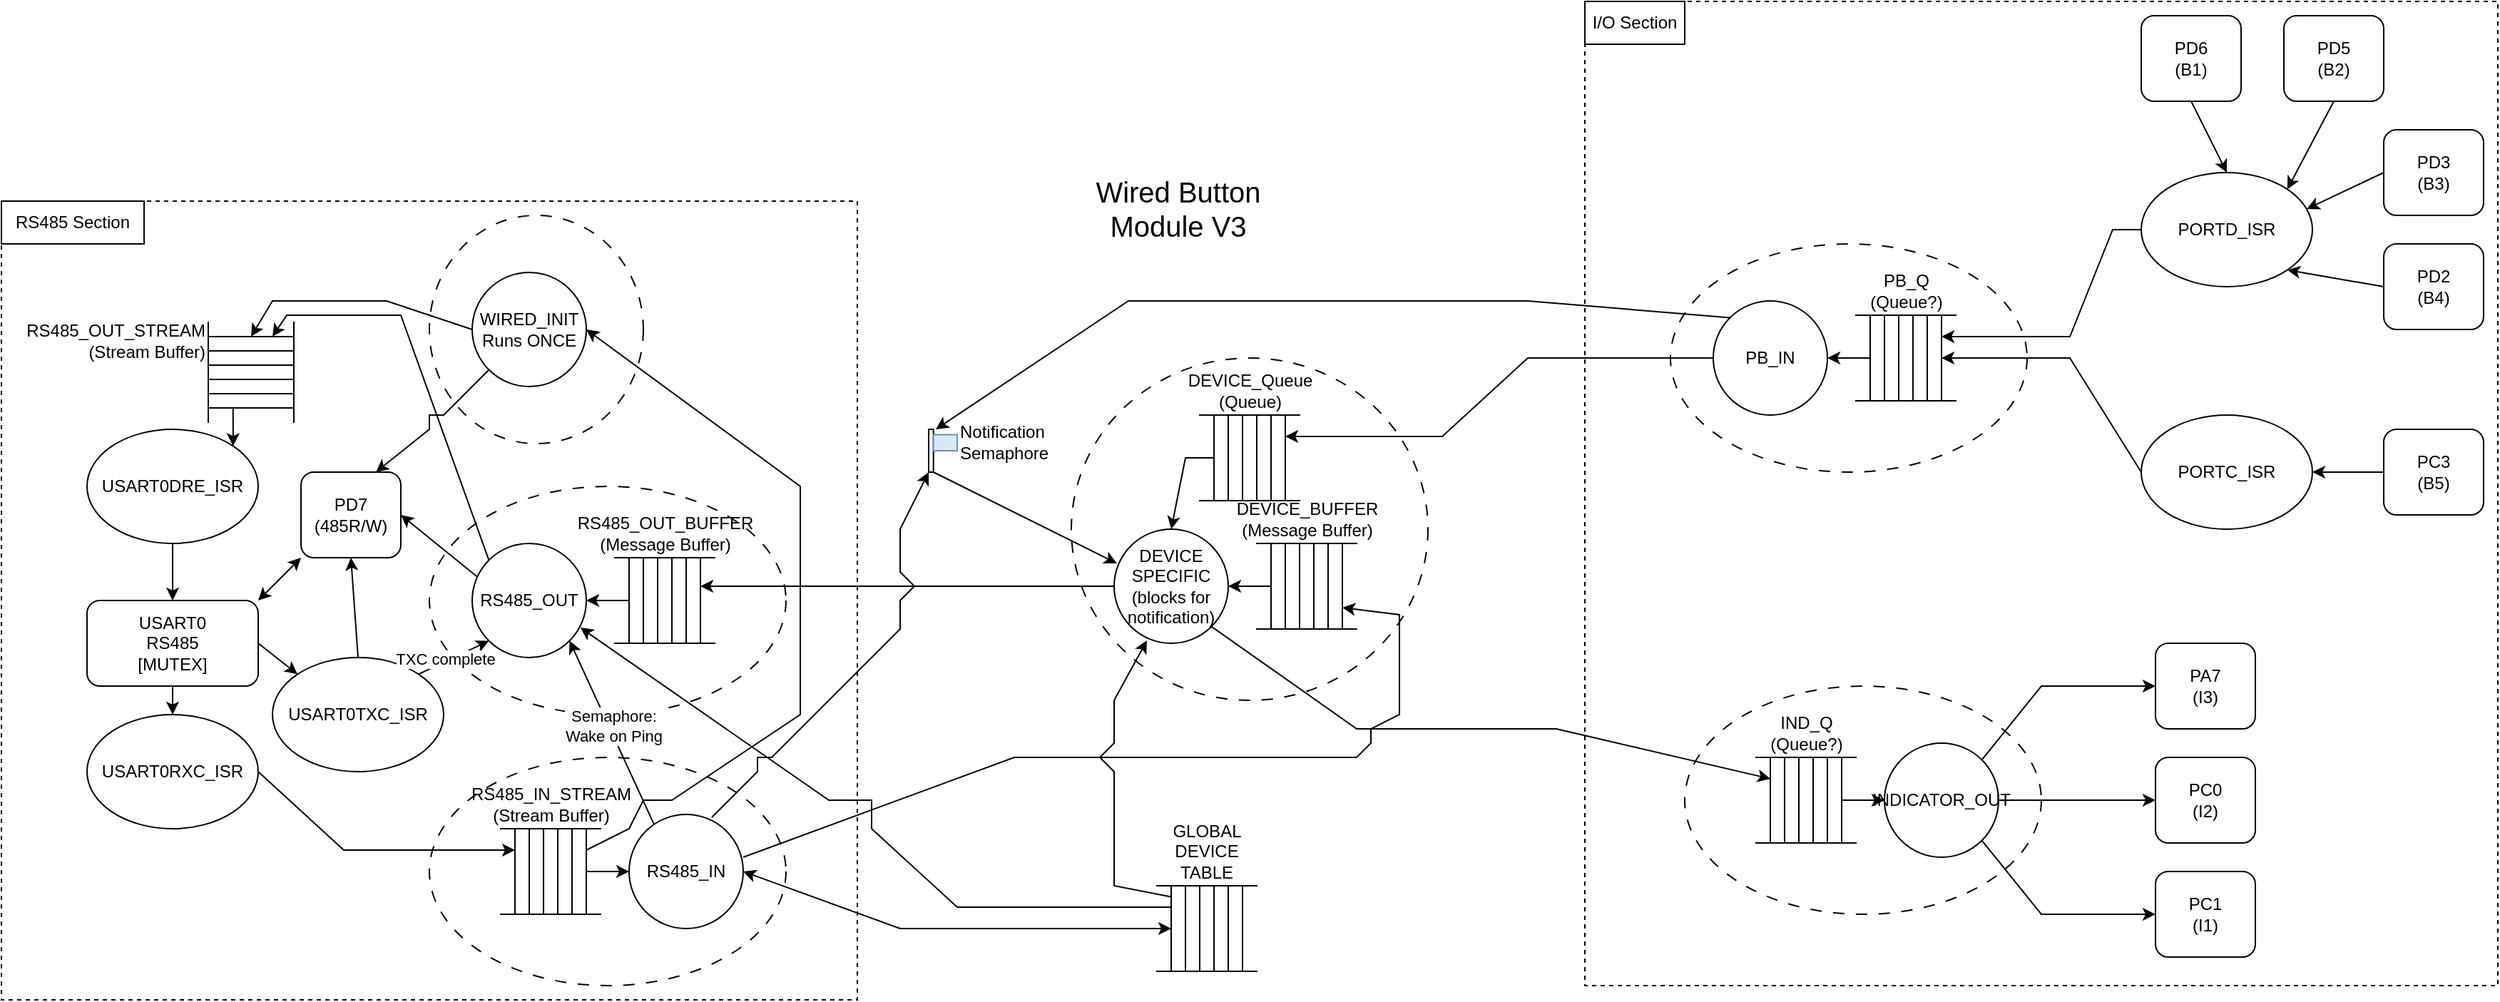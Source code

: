 <mxfile version="24.5.3" type="device">
  <diagram name="Page-1" id="CDOxSwhlgjnc3lKkndTh">
    <mxGraphModel dx="2600" dy="2587" grid="1" gridSize="10" guides="1" tooltips="1" connect="1" arrows="1" fold="1" page="1" pageScale="1" pageWidth="1100" pageHeight="850" math="0" shadow="0">
      <root>
        <mxCell id="0" />
        <mxCell id="1" parent="0" />
        <mxCell id="sQKPW-7RTuHin5-LXCBz-128" value="" style="ellipse;whiteSpace=wrap;html=1;dashed=1;dashPattern=8 8;flipH=0;movable=1;resizable=1;rotatable=1;deletable=1;editable=1;locked=0;connectable=1;" vertex="1" parent="1">
          <mxGeometry x="720" y="-680" width="250" height="240" as="geometry" />
        </mxCell>
        <mxCell id="sQKPW-7RTuHin5-LXCBz-129" value="" style="group;movable=1;resizable=1;rotatable=1;deletable=1;editable=1;locked=0;connectable=1;flipH=0;" vertex="1" connectable="0" parent="1">
          <mxGeometry x="850" y="-550" width="70" height="60" as="geometry" />
        </mxCell>
        <mxCell id="sQKPW-7RTuHin5-LXCBz-130" value="" style="rounded=0;whiteSpace=wrap;html=1;movable=1;resizable=1;rotatable=1;deletable=1;editable=1;locked=0;connectable=1;" vertex="1" parent="sQKPW-7RTuHin5-LXCBz-129">
          <mxGeometry x="10" width="10" height="60" as="geometry" />
        </mxCell>
        <mxCell id="sQKPW-7RTuHin5-LXCBz-131" value="" style="rounded=0;whiteSpace=wrap;html=1;movable=1;resizable=1;rotatable=1;deletable=1;editable=1;locked=0;connectable=1;" vertex="1" parent="sQKPW-7RTuHin5-LXCBz-129">
          <mxGeometry x="20" width="10" height="60" as="geometry" />
        </mxCell>
        <mxCell id="sQKPW-7RTuHin5-LXCBz-132" value="DEVICE_BUFFER&lt;br&gt;(Message Buffer)" style="rounded=0;movable=1;resizable=1;rotatable=1;deletable=1;editable=1;locked=0;connectable=1;labelPosition=center;verticalLabelPosition=top;align=center;verticalAlign=bottom;html=1;" vertex="1" parent="sQKPW-7RTuHin5-LXCBz-129">
          <mxGeometry x="30" width="10" height="60" as="geometry" />
        </mxCell>
        <mxCell id="sQKPW-7RTuHin5-LXCBz-133" value="" style="rounded=0;whiteSpace=wrap;html=1;movable=1;resizable=1;rotatable=1;deletable=1;editable=1;locked=0;connectable=1;" vertex="1" parent="sQKPW-7RTuHin5-LXCBz-129">
          <mxGeometry x="40" width="10" height="60" as="geometry" />
        </mxCell>
        <mxCell id="sQKPW-7RTuHin5-LXCBz-134" value="" style="rounded=0;whiteSpace=wrap;html=1;movable=1;resizable=1;rotatable=1;deletable=1;editable=1;locked=0;connectable=1;" vertex="1" parent="sQKPW-7RTuHin5-LXCBz-129">
          <mxGeometry x="50" width="10" height="60" as="geometry" />
        </mxCell>
        <mxCell id="sQKPW-7RTuHin5-LXCBz-135" value="" style="shape=partialRectangle;whiteSpace=wrap;html=1;top=0;bottom=0;fillColor=none;direction=south;movable=1;resizable=1;rotatable=1;deletable=1;editable=1;locked=0;connectable=1;" vertex="1" parent="sQKPW-7RTuHin5-LXCBz-129">
          <mxGeometry x="60" width="10" height="60" as="geometry" />
        </mxCell>
        <mxCell id="sQKPW-7RTuHin5-LXCBz-136" value="" style="shape=partialRectangle;whiteSpace=wrap;html=1;top=0;bottom=0;fillColor=none;direction=south;movable=1;resizable=1;rotatable=1;deletable=1;editable=1;locked=0;connectable=1;" vertex="1" parent="sQKPW-7RTuHin5-LXCBz-129">
          <mxGeometry width="10" height="60" as="geometry" />
        </mxCell>
        <mxCell id="sQKPW-7RTuHin5-LXCBz-137" value="DEVICE SPECIFIC&lt;div&gt;(blocks for notification)&lt;/div&gt;" style="ellipse;whiteSpace=wrap;html=1;aspect=fixed;flipH=0;movable=1;resizable=1;rotatable=1;deletable=1;editable=1;locked=0;connectable=1;" vertex="1" parent="1">
          <mxGeometry x="750" y="-560" width="80" height="80" as="geometry" />
        </mxCell>
        <mxCell id="sQKPW-7RTuHin5-LXCBz-138" value="" style="endArrow=classic;html=1;rounded=0;movable=1;resizable=1;rotatable=1;deletable=1;editable=1;locked=0;connectable=1;" edge="1" parent="1">
          <mxGeometry width="50" height="50" relative="1" as="geometry">
            <mxPoint x="860" y="-520" as="sourcePoint" />
            <mxPoint x="830" y="-520" as="targetPoint" />
          </mxGeometry>
        </mxCell>
        <mxCell id="sQKPW-7RTuHin5-LXCBz-139" value="" style="group;movable=1;resizable=1;rotatable=1;deletable=1;editable=1;locked=0;connectable=1;flipH=0;" vertex="1" connectable="0" parent="1">
          <mxGeometry x="810" y="-640" width="70" height="60" as="geometry" />
        </mxCell>
        <mxCell id="sQKPW-7RTuHin5-LXCBz-140" value="" style="rounded=0;whiteSpace=wrap;html=1;movable=1;resizable=1;rotatable=1;deletable=1;editable=1;locked=0;connectable=1;" vertex="1" parent="sQKPW-7RTuHin5-LXCBz-139">
          <mxGeometry x="10" width="10" height="60" as="geometry" />
        </mxCell>
        <mxCell id="sQKPW-7RTuHin5-LXCBz-141" value="" style="rounded=0;whiteSpace=wrap;html=1;movable=1;resizable=1;rotatable=1;deletable=1;editable=1;locked=0;connectable=1;" vertex="1" parent="sQKPW-7RTuHin5-LXCBz-139">
          <mxGeometry x="20" width="10" height="60" as="geometry" />
        </mxCell>
        <mxCell id="sQKPW-7RTuHin5-LXCBz-142" value="DEVICE_Queue&lt;br&gt;(Queue)" style="rounded=0;movable=1;resizable=1;rotatable=1;deletable=1;editable=1;locked=0;connectable=1;labelPosition=center;verticalLabelPosition=top;align=center;verticalAlign=bottom;html=1;" vertex="1" parent="sQKPW-7RTuHin5-LXCBz-139">
          <mxGeometry x="30" width="10" height="60" as="geometry" />
        </mxCell>
        <mxCell id="sQKPW-7RTuHin5-LXCBz-143" value="" style="rounded=0;whiteSpace=wrap;html=1;movable=1;resizable=1;rotatable=1;deletable=1;editable=1;locked=0;connectable=1;" vertex="1" parent="sQKPW-7RTuHin5-LXCBz-139">
          <mxGeometry x="40" width="10" height="60" as="geometry" />
        </mxCell>
        <mxCell id="sQKPW-7RTuHin5-LXCBz-144" value="" style="rounded=0;whiteSpace=wrap;html=1;movable=1;resizable=1;rotatable=1;deletable=1;editable=1;locked=0;connectable=1;" vertex="1" parent="sQKPW-7RTuHin5-LXCBz-139">
          <mxGeometry x="50" width="10" height="60" as="geometry" />
        </mxCell>
        <mxCell id="sQKPW-7RTuHin5-LXCBz-145" value="" style="shape=partialRectangle;whiteSpace=wrap;html=1;top=0;bottom=0;fillColor=none;direction=south;movable=1;resizable=1;rotatable=1;deletable=1;editable=1;locked=0;connectable=1;" vertex="1" parent="sQKPW-7RTuHin5-LXCBz-139">
          <mxGeometry x="60" width="10" height="60" as="geometry" />
        </mxCell>
        <mxCell id="sQKPW-7RTuHin5-LXCBz-146" value="" style="shape=partialRectangle;whiteSpace=wrap;html=1;top=0;bottom=0;fillColor=none;direction=south;movable=1;resizable=1;rotatable=1;deletable=1;editable=1;locked=0;connectable=1;" vertex="1" parent="sQKPW-7RTuHin5-LXCBz-139">
          <mxGeometry width="10" height="60" as="geometry" />
        </mxCell>
        <mxCell id="sQKPW-7RTuHin5-LXCBz-147" value="" style="endArrow=classic;html=1;rounded=0;exitX=0.5;exitY=0;exitDx=0;exitDy=0;entryX=0.5;entryY=0;entryDx=0;entryDy=0;" edge="1" parent="1" source="sQKPW-7RTuHin5-LXCBz-146" target="sQKPW-7RTuHin5-LXCBz-137">
          <mxGeometry width="50" height="50" relative="1" as="geometry">
            <mxPoint x="850" y="-540" as="sourcePoint" />
            <mxPoint x="900" y="-590" as="targetPoint" />
            <Array as="points">
              <mxPoint x="800" y="-610" />
            </Array>
          </mxGeometry>
        </mxCell>
        <mxCell id="sQKPW-7RTuHin5-LXCBz-57" value="" style="whiteSpace=wrap;html=1;dashed=1;fillColor=none;movable=0;resizable=0;rotatable=0;deletable=0;editable=0;locked=1;connectable=0;" vertex="1" parent="1">
          <mxGeometry x="-30" y="-790" width="600" height="560" as="geometry" />
        </mxCell>
        <mxCell id="sQKPW-7RTuHin5-LXCBz-58" style="rounded=0;orthogonalLoop=1;jettySize=auto;html=1;exitX=1;exitY=0.5;exitDx=0;exitDy=0;entryX=0;entryY=0;entryDx=0;entryDy=0;movable=0;resizable=0;rotatable=0;deletable=0;editable=0;locked=1;connectable=0;" edge="1" parent="1" source="sQKPW-7RTuHin5-LXCBz-59" target="sQKPW-7RTuHin5-LXCBz-99">
          <mxGeometry relative="1" as="geometry" />
        </mxCell>
        <mxCell id="sQKPW-7RTuHin5-LXCBz-59" value="USART0&lt;div&gt;RS485&lt;/div&gt;&lt;div&gt;[MUTEX]&lt;/div&gt;" style="rounded=1;whiteSpace=wrap;html=1;movable=0;resizable=0;rotatable=0;deletable=0;editable=0;locked=1;connectable=0;" vertex="1" parent="1">
          <mxGeometry x="30" y="-510" width="120" height="60" as="geometry" />
        </mxCell>
        <mxCell id="sQKPW-7RTuHin5-LXCBz-60" value="x" style="group;movable=1;resizable=1;rotatable=1;deletable=1;editable=1;locked=0;connectable=1;" vertex="1" connectable="0" parent="1">
          <mxGeometry x="270" y="-590" width="250" height="160" as="geometry" />
        </mxCell>
        <mxCell id="sQKPW-7RTuHin5-LXCBz-61" value="" style="ellipse;whiteSpace=wrap;html=1;dashed=1;dashPattern=8 8;flipH=0;movable=0;resizable=0;rotatable=0;deletable=0;editable=0;locked=1;connectable=0;container=0;" vertex="1" parent="sQKPW-7RTuHin5-LXCBz-60">
          <mxGeometry width="250" height="160" as="geometry" />
        </mxCell>
        <mxCell id="sQKPW-7RTuHin5-LXCBz-62" value="RS485_OUT" style="ellipse;whiteSpace=wrap;html=1;aspect=fixed;flipH=0;movable=1;resizable=1;rotatable=1;deletable=1;editable=1;locked=0;connectable=1;container=0;" vertex="1" parent="sQKPW-7RTuHin5-LXCBz-60">
          <mxGeometry x="30" y="40" width="80" height="80" as="geometry" />
        </mxCell>
        <mxCell id="sQKPW-7RTuHin5-LXCBz-63" value="" style="endArrow=classic;html=1;rounded=0;movable=0;resizable=0;rotatable=0;deletable=0;editable=0;locked=1;connectable=0;" edge="1" parent="sQKPW-7RTuHin5-LXCBz-60">
          <mxGeometry width="50" height="50" relative="1" as="geometry">
            <mxPoint x="140" y="80" as="sourcePoint" />
            <mxPoint x="110" y="80" as="targetPoint" />
          </mxGeometry>
        </mxCell>
        <mxCell id="sQKPW-7RTuHin5-LXCBz-64" value="" style="rounded=0;whiteSpace=wrap;html=1;movable=0;resizable=0;rotatable=0;deletable=0;editable=0;locked=1;connectable=0;container=0;" vertex="1" parent="sQKPW-7RTuHin5-LXCBz-60">
          <mxGeometry x="140" y="50" width="10" height="60" as="geometry" />
        </mxCell>
        <mxCell id="sQKPW-7RTuHin5-LXCBz-65" value="" style="rounded=0;whiteSpace=wrap;html=1;movable=0;resizable=0;rotatable=0;deletable=0;editable=0;locked=1;connectable=0;container=0;" vertex="1" parent="sQKPW-7RTuHin5-LXCBz-60">
          <mxGeometry x="150" y="50" width="10" height="60" as="geometry" />
        </mxCell>
        <mxCell id="sQKPW-7RTuHin5-LXCBz-66" value="RS485_OUT_BUFFER&lt;br&gt;(Message Buffer&lt;span style=&quot;background-color: initial;&quot;&gt;)&lt;/span&gt;" style="rounded=0;movable=0;resizable=0;rotatable=0;deletable=0;editable=0;locked=1;connectable=0;labelPosition=center;verticalLabelPosition=top;align=center;verticalAlign=bottom;html=1;container=0;" vertex="1" parent="sQKPW-7RTuHin5-LXCBz-60">
          <mxGeometry x="160" y="50" width="10" height="60" as="geometry" />
        </mxCell>
        <mxCell id="sQKPW-7RTuHin5-LXCBz-67" value="" style="rounded=0;whiteSpace=wrap;html=1;movable=0;resizable=0;rotatable=0;deletable=0;editable=0;locked=1;connectable=0;container=0;" vertex="1" parent="sQKPW-7RTuHin5-LXCBz-60">
          <mxGeometry x="170" y="50" width="10" height="60" as="geometry" />
        </mxCell>
        <mxCell id="sQKPW-7RTuHin5-LXCBz-68" value="" style="rounded=0;whiteSpace=wrap;html=1;movable=0;resizable=0;rotatable=0;deletable=0;editable=0;locked=1;connectable=0;container=0;" vertex="1" parent="sQKPW-7RTuHin5-LXCBz-60">
          <mxGeometry x="180" y="50" width="10" height="60" as="geometry" />
        </mxCell>
        <mxCell id="sQKPW-7RTuHin5-LXCBz-69" value="" style="shape=partialRectangle;whiteSpace=wrap;html=1;top=0;bottom=0;fillColor=none;direction=south;movable=0;resizable=0;rotatable=0;deletable=0;editable=0;locked=1;connectable=0;container=0;" vertex="1" parent="sQKPW-7RTuHin5-LXCBz-60">
          <mxGeometry x="190" y="50" width="10" height="60" as="geometry" />
        </mxCell>
        <mxCell id="sQKPW-7RTuHin5-LXCBz-70" value="" style="shape=partialRectangle;whiteSpace=wrap;html=1;top=0;bottom=0;fillColor=none;direction=south;movable=0;resizable=0;rotatable=0;deletable=0;editable=0;locked=1;connectable=0;container=0;" vertex="1" parent="sQKPW-7RTuHin5-LXCBz-60">
          <mxGeometry x="130" y="50" width="10" height="60" as="geometry" />
        </mxCell>
        <mxCell id="HfPcpZgXZQoJjn3XZfNg-179" value="" style="rounded=0;whiteSpace=wrap;html=1;fillColor=none;dashed=1;" parent="1" vertex="1">
          <mxGeometry x="1080" y="-930" width="640" height="690" as="geometry" />
        </mxCell>
        <mxCell id="HfPcpZgXZQoJjn3XZfNg-102" value="" style="group" parent="1" vertex="1" connectable="0">
          <mxGeometry x="1140" y="-760" width="250" height="160" as="geometry" />
        </mxCell>
        <mxCell id="HfPcpZgXZQoJjn3XZfNg-103" value="" style="ellipse;whiteSpace=wrap;html=1;dashed=1;dashPattern=8 8;flipH=0;movable=1;resizable=1;rotatable=1;deletable=1;editable=1;locked=0;connectable=1;" parent="HfPcpZgXZQoJjn3XZfNg-102" vertex="1">
          <mxGeometry width="250" height="160" as="geometry" />
        </mxCell>
        <mxCell id="HfPcpZgXZQoJjn3XZfNg-104" value="" style="group;movable=1;resizable=1;rotatable=1;deletable=1;editable=1;locked=0;connectable=1;flipH=0;" parent="HfPcpZgXZQoJjn3XZfNg-102" vertex="1" connectable="0">
          <mxGeometry x="130" y="50" width="70" height="60" as="geometry" />
        </mxCell>
        <mxCell id="HfPcpZgXZQoJjn3XZfNg-105" value="" style="rounded=0;whiteSpace=wrap;html=1;movable=1;resizable=1;rotatable=1;deletable=1;editable=1;locked=0;connectable=1;" parent="HfPcpZgXZQoJjn3XZfNg-104" vertex="1">
          <mxGeometry x="10" width="10" height="60" as="geometry" />
        </mxCell>
        <mxCell id="HfPcpZgXZQoJjn3XZfNg-106" value="" style="rounded=0;whiteSpace=wrap;html=1;movable=1;resizable=1;rotatable=1;deletable=1;editable=1;locked=0;connectable=1;" parent="HfPcpZgXZQoJjn3XZfNg-104" vertex="1">
          <mxGeometry x="20" width="10" height="60" as="geometry" />
        </mxCell>
        <mxCell id="HfPcpZgXZQoJjn3XZfNg-107" value="PB_Q&lt;br&gt;(Queue?)" style="rounded=0;movable=1;resizable=1;rotatable=1;deletable=1;editable=1;locked=0;connectable=1;labelPosition=center;verticalLabelPosition=top;align=center;verticalAlign=bottom;html=1;" parent="HfPcpZgXZQoJjn3XZfNg-104" vertex="1">
          <mxGeometry x="30" width="10" height="60" as="geometry" />
        </mxCell>
        <mxCell id="HfPcpZgXZQoJjn3XZfNg-108" value="" style="rounded=0;whiteSpace=wrap;html=1;movable=1;resizable=1;rotatable=1;deletable=1;editable=1;locked=0;connectable=1;" parent="HfPcpZgXZQoJjn3XZfNg-104" vertex="1">
          <mxGeometry x="40" width="10" height="60" as="geometry" />
        </mxCell>
        <mxCell id="HfPcpZgXZQoJjn3XZfNg-109" value="" style="rounded=0;whiteSpace=wrap;html=1;movable=1;resizable=1;rotatable=1;deletable=1;editable=1;locked=0;connectable=1;" parent="HfPcpZgXZQoJjn3XZfNg-104" vertex="1">
          <mxGeometry x="50" width="10" height="60" as="geometry" />
        </mxCell>
        <mxCell id="HfPcpZgXZQoJjn3XZfNg-110" value="" style="shape=partialRectangle;whiteSpace=wrap;html=1;top=0;bottom=0;fillColor=none;direction=south;movable=1;resizable=1;rotatable=1;deletable=1;editable=1;locked=0;connectable=1;" parent="HfPcpZgXZQoJjn3XZfNg-104" vertex="1">
          <mxGeometry x="60" width="10" height="60" as="geometry" />
        </mxCell>
        <mxCell id="HfPcpZgXZQoJjn3XZfNg-111" value="" style="shape=partialRectangle;whiteSpace=wrap;html=1;top=0;bottom=0;fillColor=none;direction=south;movable=1;resizable=1;rotatable=1;deletable=1;editable=1;locked=0;connectable=1;" parent="HfPcpZgXZQoJjn3XZfNg-104" vertex="1">
          <mxGeometry width="10" height="60" as="geometry" />
        </mxCell>
        <mxCell id="HfPcpZgXZQoJjn3XZfNg-112" value="PB_IN" style="ellipse;whiteSpace=wrap;html=1;aspect=fixed;flipH=0;movable=1;resizable=1;rotatable=1;deletable=1;editable=1;locked=0;connectable=1;" parent="HfPcpZgXZQoJjn3XZfNg-102" vertex="1">
          <mxGeometry x="30" y="40" width="80" height="80" as="geometry" />
        </mxCell>
        <mxCell id="HfPcpZgXZQoJjn3XZfNg-113" value="" style="endArrow=classic;html=1;rounded=0;movable=1;resizable=1;rotatable=1;deletable=1;editable=1;locked=0;connectable=1;" parent="HfPcpZgXZQoJjn3XZfNg-102" edge="1">
          <mxGeometry width="50" height="50" relative="1" as="geometry">
            <mxPoint x="140" y="80" as="sourcePoint" />
            <mxPoint x="110" y="80" as="targetPoint" />
          </mxGeometry>
        </mxCell>
        <mxCell id="HfPcpZgXZQoJjn3XZfNg-114" value="" style="group;flipH=1;" parent="1" vertex="1" connectable="0">
          <mxGeometry x="1150" y="-450" width="250" height="160" as="geometry" />
        </mxCell>
        <mxCell id="HfPcpZgXZQoJjn3XZfNg-115" value="" style="ellipse;whiteSpace=wrap;html=1;dashed=1;dashPattern=8 8;flipH=0;movable=1;resizable=1;rotatable=1;deletable=1;editable=1;locked=0;connectable=1;" parent="HfPcpZgXZQoJjn3XZfNg-114" vertex="1">
          <mxGeometry width="250" height="160" as="geometry" />
        </mxCell>
        <mxCell id="HfPcpZgXZQoJjn3XZfNg-116" value="" style="group;movable=1;resizable=1;rotatable=1;deletable=1;editable=1;locked=0;connectable=1;flipH=0;" parent="HfPcpZgXZQoJjn3XZfNg-114" vertex="1" connectable="0">
          <mxGeometry x="50" y="50" width="70" height="60" as="geometry" />
        </mxCell>
        <mxCell id="HfPcpZgXZQoJjn3XZfNg-117" value="" style="rounded=0;whiteSpace=wrap;html=1;movable=1;resizable=1;rotatable=1;deletable=1;editable=1;locked=0;connectable=1;" parent="HfPcpZgXZQoJjn3XZfNg-116" vertex="1">
          <mxGeometry x="10" width="10" height="60" as="geometry" />
        </mxCell>
        <mxCell id="HfPcpZgXZQoJjn3XZfNg-118" value="" style="rounded=0;whiteSpace=wrap;html=1;movable=1;resizable=1;rotatable=1;deletable=1;editable=1;locked=0;connectable=1;" parent="HfPcpZgXZQoJjn3XZfNg-116" vertex="1">
          <mxGeometry x="20" width="10" height="60" as="geometry" />
        </mxCell>
        <mxCell id="HfPcpZgXZQoJjn3XZfNg-119" value="IND_Q&lt;br&gt;(Queue?)" style="rounded=0;movable=1;resizable=1;rotatable=1;deletable=1;editable=1;locked=0;connectable=1;labelPosition=center;verticalLabelPosition=top;align=center;verticalAlign=bottom;html=1;" parent="HfPcpZgXZQoJjn3XZfNg-116" vertex="1">
          <mxGeometry x="30" width="10" height="60" as="geometry" />
        </mxCell>
        <mxCell id="HfPcpZgXZQoJjn3XZfNg-120" value="" style="rounded=0;whiteSpace=wrap;html=1;movable=1;resizable=1;rotatable=1;deletable=1;editable=1;locked=0;connectable=1;" parent="HfPcpZgXZQoJjn3XZfNg-116" vertex="1">
          <mxGeometry x="40" width="10" height="60" as="geometry" />
        </mxCell>
        <mxCell id="HfPcpZgXZQoJjn3XZfNg-121" value="" style="rounded=0;whiteSpace=wrap;html=1;movable=1;resizable=1;rotatable=1;deletable=1;editable=1;locked=0;connectable=1;" parent="HfPcpZgXZQoJjn3XZfNg-116" vertex="1">
          <mxGeometry x="50" width="10" height="60" as="geometry" />
        </mxCell>
        <mxCell id="HfPcpZgXZQoJjn3XZfNg-122" value="" style="shape=partialRectangle;whiteSpace=wrap;html=1;top=0;bottom=0;fillColor=none;direction=south;movable=1;resizable=1;rotatable=1;deletable=1;editable=1;locked=0;connectable=1;" parent="HfPcpZgXZQoJjn3XZfNg-116" vertex="1">
          <mxGeometry x="60" width="10" height="60" as="geometry" />
        </mxCell>
        <mxCell id="HfPcpZgXZQoJjn3XZfNg-123" value="" style="shape=partialRectangle;whiteSpace=wrap;html=1;top=0;bottom=0;fillColor=none;direction=south;movable=1;resizable=1;rotatable=1;deletable=1;editable=1;locked=0;connectable=1;" parent="HfPcpZgXZQoJjn3XZfNg-116" vertex="1">
          <mxGeometry width="10" height="60" as="geometry" />
        </mxCell>
        <mxCell id="HfPcpZgXZQoJjn3XZfNg-124" value="INDICATOR_OUT" style="ellipse;whiteSpace=wrap;html=1;aspect=fixed;flipH=0;movable=1;resizable=1;rotatable=1;deletable=1;editable=1;locked=0;connectable=1;" parent="HfPcpZgXZQoJjn3XZfNg-114" vertex="1">
          <mxGeometry x="140" y="40" width="80" height="80" as="geometry" />
        </mxCell>
        <mxCell id="HfPcpZgXZQoJjn3XZfNg-125" value="" style="endArrow=classic;html=1;rounded=0;movable=1;resizable=1;rotatable=1;deletable=1;editable=1;locked=0;connectable=1;" parent="HfPcpZgXZQoJjn3XZfNg-114" edge="1">
          <mxGeometry width="50" height="50" relative="1" as="geometry">
            <mxPoint x="110" y="80" as="sourcePoint" />
            <mxPoint x="140" y="80" as="targetPoint" />
          </mxGeometry>
        </mxCell>
        <mxCell id="HfPcpZgXZQoJjn3XZfNg-126" value="" style="endArrow=classic;html=1;rounded=0;exitX=0;exitY=0.5;exitDx=0;exitDy=0;" parent="1" edge="1">
          <mxGeometry width="50" height="50" relative="1" as="geometry">
            <mxPoint x="750" y="-520" as="sourcePoint" />
            <mxPoint x="460" y="-520" as="targetPoint" />
          </mxGeometry>
        </mxCell>
        <mxCell id="sQKPW-7RTuHin5-LXCBz-71" value="" style="group;flipH=1;movable=0;resizable=0;rotatable=0;deletable=0;editable=0;locked=1;connectable=0;" vertex="1" connectable="0" parent="1">
          <mxGeometry x="270" y="-400" width="250" height="160" as="geometry" />
        </mxCell>
        <mxCell id="sQKPW-7RTuHin5-LXCBz-72" value="" style="ellipse;whiteSpace=wrap;html=1;dashed=1;dashPattern=8 8;flipH=0;movable=0;resizable=0;rotatable=0;deletable=0;editable=0;locked=1;connectable=0;container=0;" vertex="1" parent="sQKPW-7RTuHin5-LXCBz-71">
          <mxGeometry width="250" height="160" as="geometry" />
        </mxCell>
        <mxCell id="sQKPW-7RTuHin5-LXCBz-73" value="RS485_IN" style="ellipse;whiteSpace=wrap;html=1;aspect=fixed;flipH=0;movable=0;resizable=0;rotatable=0;deletable=0;editable=0;locked=1;connectable=0;container=0;" vertex="1" parent="sQKPW-7RTuHin5-LXCBz-71">
          <mxGeometry x="140" y="40" width="80" height="80" as="geometry" />
        </mxCell>
        <mxCell id="sQKPW-7RTuHin5-LXCBz-74" value="" style="endArrow=classic;html=1;rounded=0;movable=0;resizable=0;rotatable=0;deletable=0;editable=0;locked=1;connectable=0;" edge="1" parent="sQKPW-7RTuHin5-LXCBz-71">
          <mxGeometry width="50" height="50" relative="1" as="geometry">
            <mxPoint x="110" y="80" as="sourcePoint" />
            <mxPoint x="140" y="80" as="targetPoint" />
          </mxGeometry>
        </mxCell>
        <mxCell id="sQKPW-7RTuHin5-LXCBz-75" value="" style="rounded=0;whiteSpace=wrap;html=1;movable=0;resizable=0;rotatable=0;deletable=0;editable=0;locked=1;connectable=0;container=0;" vertex="1" parent="sQKPW-7RTuHin5-LXCBz-71">
          <mxGeometry x="100" y="50" width="10" height="60" as="geometry" />
        </mxCell>
        <mxCell id="sQKPW-7RTuHin5-LXCBz-76" value="" style="rounded=0;whiteSpace=wrap;html=1;movable=0;resizable=0;rotatable=0;deletable=0;editable=0;locked=1;connectable=0;container=0;" vertex="1" parent="sQKPW-7RTuHin5-LXCBz-71">
          <mxGeometry x="90" y="50" width="10" height="60" as="geometry" />
        </mxCell>
        <mxCell id="sQKPW-7RTuHin5-LXCBz-77" value="RS485_IN_STREAM&lt;br&gt;(Stream Buffer&lt;span style=&quot;background-color: initial;&quot;&gt;)&lt;/span&gt;" style="rounded=0;movable=0;resizable=0;rotatable=0;deletable=0;editable=0;locked=1;connectable=0;labelPosition=center;verticalLabelPosition=top;align=center;verticalAlign=bottom;html=1;container=0;" vertex="1" parent="sQKPW-7RTuHin5-LXCBz-71">
          <mxGeometry x="80" y="50" width="10" height="60" as="geometry" />
        </mxCell>
        <mxCell id="sQKPW-7RTuHin5-LXCBz-78" value="" style="rounded=0;whiteSpace=wrap;html=1;movable=0;resizable=0;rotatable=0;deletable=0;editable=0;locked=1;connectable=0;container=0;" vertex="1" parent="sQKPW-7RTuHin5-LXCBz-71">
          <mxGeometry x="70" y="50" width="10" height="60" as="geometry" />
        </mxCell>
        <mxCell id="sQKPW-7RTuHin5-LXCBz-79" value="" style="rounded=0;whiteSpace=wrap;html=1;movable=0;resizable=0;rotatable=0;deletable=0;editable=0;locked=1;connectable=0;container=0;" vertex="1" parent="sQKPW-7RTuHin5-LXCBz-71">
          <mxGeometry x="60" y="50" width="10" height="60" as="geometry" />
        </mxCell>
        <mxCell id="sQKPW-7RTuHin5-LXCBz-80" value="" style="shape=partialRectangle;whiteSpace=wrap;html=1;top=0;bottom=0;fillColor=none;direction=south;movable=0;resizable=0;rotatable=0;deletable=0;editable=0;locked=1;connectable=0;container=0;" vertex="1" parent="sQKPW-7RTuHin5-LXCBz-71">
          <mxGeometry x="50" y="50" width="10" height="60" as="geometry" />
        </mxCell>
        <mxCell id="sQKPW-7RTuHin5-LXCBz-81" value="" style="shape=partialRectangle;whiteSpace=wrap;html=1;top=0;bottom=0;fillColor=none;direction=south;movable=0;resizable=0;rotatable=0;deletable=0;editable=0;locked=1;connectable=0;container=0;" vertex="1" parent="sQKPW-7RTuHin5-LXCBz-71">
          <mxGeometry x="110" y="50" width="10" height="60" as="geometry" />
        </mxCell>
        <mxCell id="HfPcpZgXZQoJjn3XZfNg-154" value="" style="endArrow=classic;html=1;rounded=0;exitX=1;exitY=1;exitDx=0;exitDy=0;entryX=0.25;entryY=0;entryDx=0;entryDy=0;" parent="1" target="HfPcpZgXZQoJjn3XZfNg-123" edge="1">
          <mxGeometry width="50" height="50" relative="1" as="geometry">
            <mxPoint x="818.284" y="-491.716" as="sourcePoint" />
            <mxPoint x="1040" y="-420" as="targetPoint" />
            <Array as="points">
              <mxPoint x="920" y="-420" />
              <mxPoint x="1060" y="-420" />
            </Array>
          </mxGeometry>
        </mxCell>
        <mxCell id="HfPcpZgXZQoJjn3XZfNg-156" value="PD6&lt;div&gt;(B1)&lt;/div&gt;" style="rounded=1;whiteSpace=wrap;html=1;movable=1;resizable=1;rotatable=1;deletable=1;editable=1;locked=0;connectable=1;" parent="1" vertex="1">
          <mxGeometry x="1470" y="-920" width="70" height="60" as="geometry" />
        </mxCell>
        <mxCell id="HfPcpZgXZQoJjn3XZfNg-157" value="PD5&lt;div&gt;(B2)&lt;/div&gt;" style="rounded=1;whiteSpace=wrap;html=1;movable=1;resizable=1;rotatable=1;deletable=1;editable=1;locked=0;connectable=1;" parent="1" vertex="1">
          <mxGeometry x="1570" y="-920" width="70" height="60" as="geometry" />
        </mxCell>
        <mxCell id="HfPcpZgXZQoJjn3XZfNg-158" value="PD3&lt;div&gt;(B3)&lt;/div&gt;" style="rounded=1;whiteSpace=wrap;html=1;movable=1;resizable=1;rotatable=1;deletable=1;editable=1;locked=0;connectable=1;" parent="1" vertex="1">
          <mxGeometry x="1640" y="-840" width="70" height="60" as="geometry" />
        </mxCell>
        <mxCell id="HfPcpZgXZQoJjn3XZfNg-159" value="PD2&lt;div&gt;(B4)&lt;/div&gt;" style="rounded=1;whiteSpace=wrap;html=1;movable=1;resizable=1;rotatable=1;deletable=1;editable=1;locked=0;connectable=1;" parent="1" vertex="1">
          <mxGeometry x="1640" y="-760" width="70" height="60" as="geometry" />
        </mxCell>
        <mxCell id="HfPcpZgXZQoJjn3XZfNg-160" value="PORTD_ISR" style="ellipse;whiteSpace=wrap;html=1;movable=1;resizable=1;rotatable=1;deletable=1;editable=1;locked=0;connectable=1;" parent="1" vertex="1">
          <mxGeometry x="1470" y="-810" width="120" height="80" as="geometry" />
        </mxCell>
        <mxCell id="HfPcpZgXZQoJjn3XZfNg-164" style="rounded=0;orthogonalLoop=1;jettySize=auto;html=1;exitX=0;exitY=0.5;exitDx=0;exitDy=0;entryX=0.5;entryY=1;entryDx=0;entryDy=0;" parent="1" source="HfPcpZgXZQoJjn3XZfNg-161" target="HfPcpZgXZQoJjn3XZfNg-110" edge="1">
          <mxGeometry relative="1" as="geometry">
            <Array as="points">
              <mxPoint x="1420" y="-680" />
            </Array>
          </mxGeometry>
        </mxCell>
        <mxCell id="HfPcpZgXZQoJjn3XZfNg-161" value="PORTC_ISR" style="ellipse;whiteSpace=wrap;html=1;movable=1;resizable=1;rotatable=1;deletable=1;editable=1;locked=0;connectable=1;" parent="1" vertex="1">
          <mxGeometry x="1470" y="-640" width="120" height="80" as="geometry" />
        </mxCell>
        <mxCell id="HfPcpZgXZQoJjn3XZfNg-163" style="edgeStyle=orthogonalEdgeStyle;rounded=0;orthogonalLoop=1;jettySize=auto;html=1;exitX=0;exitY=0.5;exitDx=0;exitDy=0;entryX=1;entryY=0.5;entryDx=0;entryDy=0;" parent="1" source="HfPcpZgXZQoJjn3XZfNg-162" target="HfPcpZgXZQoJjn3XZfNg-161" edge="1">
          <mxGeometry relative="1" as="geometry" />
        </mxCell>
        <mxCell id="sQKPW-7RTuHin5-LXCBz-82" value="" style="endArrow=classic;html=1;rounded=0;exitX=0.217;exitY=0.084;exitDx=0;exitDy=0;entryX=1;entryY=1;entryDx=0;entryDy=0;exitPerimeter=0;movable=0;resizable=0;rotatable=0;deletable=0;editable=0;locked=1;connectable=0;" edge="1" parent="1" source="sQKPW-7RTuHin5-LXCBz-73" target="sQKPW-7RTuHin5-LXCBz-62">
          <mxGeometry width="50" height="50" relative="1" as="geometry">
            <mxPoint x="540" y="-410" as="sourcePoint" />
            <mxPoint x="483" y="-440" as="targetPoint" />
          </mxGeometry>
        </mxCell>
        <mxCell id="sQKPW-7RTuHin5-LXCBz-83" value="&lt;div&gt;Semaphore:&lt;/div&gt;&lt;div&gt;Wake on Ping&lt;/div&gt;" style="edgeLabel;html=1;align=center;verticalAlign=middle;resizable=0;points=[];movable=0;rotatable=0;deletable=0;editable=0;locked=1;connectable=0;" vertex="1" connectable="0" parent="sQKPW-7RTuHin5-LXCBz-82">
          <mxGeometry x="-0.049" relative="1" as="geometry">
            <mxPoint x="-1" y="-8" as="offset" />
          </mxGeometry>
        </mxCell>
        <mxCell id="HfPcpZgXZQoJjn3XZfNg-162" value="PC3&lt;div&gt;(B5)&lt;/div&gt;" style="rounded=1;whiteSpace=wrap;html=1;movable=1;resizable=1;rotatable=1;deletable=1;editable=1;locked=0;connectable=1;" parent="1" vertex="1">
          <mxGeometry x="1640" y="-630" width="70" height="60" as="geometry" />
        </mxCell>
        <mxCell id="sQKPW-7RTuHin5-LXCBz-84" value="" style="group;rotation=-90;movable=0;resizable=0;rotatable=0;deletable=0;editable=0;locked=1;connectable=0;" vertex="1" connectable="0" parent="1">
          <mxGeometry x="110" y="-700" width="70" height="60" as="geometry" />
        </mxCell>
        <mxCell id="sQKPW-7RTuHin5-LXCBz-85" value="" style="rounded=0;whiteSpace=wrap;html=1;movable=0;resizable=0;rotatable=0;deletable=0;editable=0;locked=1;connectable=0;container=0;rotation=-90;" vertex="1" parent="sQKPW-7RTuHin5-LXCBz-84">
          <mxGeometry x="30" y="20" width="10" height="60" as="geometry" />
        </mxCell>
        <mxCell id="sQKPW-7RTuHin5-LXCBz-86" value="" style="rounded=0;whiteSpace=wrap;html=1;movable=0;resizable=0;rotatable=0;deletable=0;editable=0;locked=1;connectable=0;container=0;rotation=-90;" vertex="1" parent="sQKPW-7RTuHin5-LXCBz-84">
          <mxGeometry x="30" y="10" width="10" height="60" as="geometry" />
        </mxCell>
        <mxCell id="sQKPW-7RTuHin5-LXCBz-87" value="RS485_OUT_STREAM&lt;div&gt;(Stream Buffer)&lt;/div&gt;" style="rounded=0;whiteSpace=wrap;html=1;movable=0;resizable=0;rotatable=0;deletable=0;editable=0;locked=1;connectable=0;labelPosition=left;verticalLabelPosition=top;align=right;verticalAlign=bottom;container=0;rotation=90;horizontal=0;" vertex="1" parent="sQKPW-7RTuHin5-LXCBz-84">
          <mxGeometry x="30" width="10" height="60" as="geometry" />
        </mxCell>
        <mxCell id="sQKPW-7RTuHin5-LXCBz-88" value="" style="rounded=0;whiteSpace=wrap;html=1;movable=0;resizable=0;rotatable=0;deletable=0;editable=0;locked=1;connectable=0;container=0;rotation=-90;" vertex="1" parent="sQKPW-7RTuHin5-LXCBz-84">
          <mxGeometry x="30" y="-10" width="10" height="60" as="geometry" />
        </mxCell>
        <mxCell id="sQKPW-7RTuHin5-LXCBz-89" value="" style="rounded=0;whiteSpace=wrap;html=1;movable=0;resizable=0;rotatable=0;deletable=0;editable=0;locked=1;connectable=0;container=0;rotation=-90;" vertex="1" parent="sQKPW-7RTuHin5-LXCBz-84">
          <mxGeometry x="30" y="-20" width="10" height="60" as="geometry" />
        </mxCell>
        <mxCell id="sQKPW-7RTuHin5-LXCBz-90" value="" style="shape=partialRectangle;whiteSpace=wrap;html=1;top=0;bottom=0;fillColor=none;direction=south;movable=0;resizable=0;rotatable=0;deletable=0;editable=0;locked=1;connectable=0;container=0;rotation=-90;" vertex="1" parent="sQKPW-7RTuHin5-LXCBz-84">
          <mxGeometry x="30" y="-30" width="10" height="60" as="geometry" />
        </mxCell>
        <mxCell id="sQKPW-7RTuHin5-LXCBz-91" value="" style="shape=partialRectangle;whiteSpace=wrap;html=1;top=0;bottom=0;fillColor=none;direction=south;movable=0;resizable=0;rotatable=0;deletable=0;editable=0;locked=1;connectable=0;container=0;rotation=-90;" vertex="1" parent="sQKPW-7RTuHin5-LXCBz-84">
          <mxGeometry x="30" y="30" width="10" height="60" as="geometry" />
        </mxCell>
        <mxCell id="HfPcpZgXZQoJjn3XZfNg-165" value="" style="endArrow=classic;html=1;rounded=0;exitX=0;exitY=0.5;exitDx=0;exitDy=0;entryX=1;entryY=1;entryDx=0;entryDy=0;" parent="1" source="HfPcpZgXZQoJjn3XZfNg-159" target="HfPcpZgXZQoJjn3XZfNg-160" edge="1">
          <mxGeometry width="50" height="50" relative="1" as="geometry">
            <mxPoint x="1450" y="-750" as="sourcePoint" />
            <mxPoint x="1500" y="-800" as="targetPoint" />
          </mxGeometry>
        </mxCell>
        <mxCell id="HfPcpZgXZQoJjn3XZfNg-166" value="" style="endArrow=classic;html=1;rounded=0;exitX=0;exitY=0.5;exitDx=0;exitDy=0;entryX=0.967;entryY=0.319;entryDx=0;entryDy=0;entryPerimeter=0;" parent="1" source="HfPcpZgXZQoJjn3XZfNg-158" target="HfPcpZgXZQoJjn3XZfNg-160" edge="1">
          <mxGeometry width="50" height="50" relative="1" as="geometry">
            <mxPoint x="1510" y="-690" as="sourcePoint" />
            <mxPoint x="1560" y="-740" as="targetPoint" />
          </mxGeometry>
        </mxCell>
        <mxCell id="HfPcpZgXZQoJjn3XZfNg-167" value="" style="endArrow=classic;html=1;rounded=0;exitX=0.5;exitY=1;exitDx=0;exitDy=0;entryX=1;entryY=0;entryDx=0;entryDy=0;" parent="1" source="HfPcpZgXZQoJjn3XZfNg-157" target="HfPcpZgXZQoJjn3XZfNg-160" edge="1">
          <mxGeometry width="50" height="50" relative="1" as="geometry">
            <mxPoint x="1510" y="-790" as="sourcePoint" />
            <mxPoint x="1560" y="-840" as="targetPoint" />
          </mxGeometry>
        </mxCell>
        <mxCell id="HfPcpZgXZQoJjn3XZfNg-168" value="" style="endArrow=classic;html=1;rounded=0;exitX=0.5;exitY=1;exitDx=0;exitDy=0;entryX=0.5;entryY=0;entryDx=0;entryDy=0;" parent="1" source="HfPcpZgXZQoJjn3XZfNg-156" target="HfPcpZgXZQoJjn3XZfNg-160" edge="1">
          <mxGeometry width="50" height="50" relative="1" as="geometry">
            <mxPoint x="1510" y="-790" as="sourcePoint" />
            <mxPoint x="1560" y="-840" as="targetPoint" />
          </mxGeometry>
        </mxCell>
        <mxCell id="HfPcpZgXZQoJjn3XZfNg-171" value="" style="endArrow=classic;html=1;rounded=0;exitX=0;exitY=0.5;exitDx=0;exitDy=0;entryX=0.25;entryY=1;entryDx=0;entryDy=0;" parent="1" source="HfPcpZgXZQoJjn3XZfNg-160" target="HfPcpZgXZQoJjn3XZfNg-110" edge="1">
          <mxGeometry width="50" height="50" relative="1" as="geometry">
            <mxPoint x="1450" y="-800" as="sourcePoint" />
            <mxPoint x="1500" y="-850" as="targetPoint" />
            <Array as="points">
              <mxPoint x="1450" y="-770" />
              <mxPoint x="1420" y="-695" />
            </Array>
          </mxGeometry>
        </mxCell>
        <mxCell id="HfPcpZgXZQoJjn3XZfNg-173" value="&lt;div&gt;PA7&lt;/div&gt;&lt;div&gt;(I3)&lt;/div&gt;" style="rounded=1;whiteSpace=wrap;html=1;movable=1;resizable=1;rotatable=1;deletable=1;editable=1;locked=0;connectable=1;" parent="1" vertex="1">
          <mxGeometry x="1480" y="-480" width="70" height="60" as="geometry" />
        </mxCell>
        <mxCell id="HfPcpZgXZQoJjn3XZfNg-174" value="PC0&lt;div&gt;(I2)&lt;/div&gt;" style="rounded=1;whiteSpace=wrap;html=1;movable=1;resizable=1;rotatable=1;deletable=1;editable=1;locked=0;connectable=1;" parent="1" vertex="1">
          <mxGeometry x="1480" y="-400" width="70" height="60" as="geometry" />
        </mxCell>
        <mxCell id="sQKPW-7RTuHin5-LXCBz-92" style="edgeStyle=orthogonalEdgeStyle;rounded=0;orthogonalLoop=1;jettySize=auto;html=1;exitX=0.5;exitY=1;exitDx=0;exitDy=0;entryX=0.5;entryY=0;entryDx=0;entryDy=0;movable=0;resizable=0;rotatable=0;deletable=0;editable=0;locked=1;connectable=0;" edge="1" parent="1" source="sQKPW-7RTuHin5-LXCBz-93" target="sQKPW-7RTuHin5-LXCBz-59">
          <mxGeometry relative="1" as="geometry" />
        </mxCell>
        <mxCell id="sQKPW-7RTuHin5-LXCBz-93" value="USART0DRE_ISR" style="ellipse;whiteSpace=wrap;html=1;movable=0;resizable=0;rotatable=0;deletable=0;editable=0;locked=1;connectable=0;" vertex="1" parent="1">
          <mxGeometry x="30" y="-630" width="120" height="80" as="geometry" />
        </mxCell>
        <mxCell id="sQKPW-7RTuHin5-LXCBz-94" style="edgeStyle=orthogonalEdgeStyle;rounded=0;orthogonalLoop=1;jettySize=auto;html=1;exitX=0.5;exitY=0;exitDx=0;exitDy=0;entryX=1;entryY=0;entryDx=0;entryDy=0;movable=0;resizable=0;rotatable=0;deletable=0;editable=0;locked=1;connectable=0;" edge="1" parent="1" source="sQKPW-7RTuHin5-LXCBz-91" target="sQKPW-7RTuHin5-LXCBz-93">
          <mxGeometry relative="1" as="geometry" />
        </mxCell>
        <mxCell id="sQKPW-7RTuHin5-LXCBz-95" value="" style="endArrow=classic;html=1;rounded=0;exitX=0;exitY=0;exitDx=0;exitDy=0;entryX=0.75;entryY=1;entryDx=0;entryDy=0;movable=0;resizable=0;rotatable=0;deletable=0;editable=0;locked=1;connectable=0;" edge="1" parent="1" source="sQKPW-7RTuHin5-LXCBz-62" target="sQKPW-7RTuHin5-LXCBz-90">
          <mxGeometry width="50" height="50" relative="1" as="geometry">
            <mxPoint x="310" y="-600" as="sourcePoint" />
            <mxPoint x="220" y="-700" as="targetPoint" />
            <Array as="points">
              <mxPoint x="250" y="-710" />
              <mxPoint x="170" y="-710" />
            </Array>
          </mxGeometry>
        </mxCell>
        <mxCell id="sQKPW-7RTuHin5-LXCBz-96" value="USART0RXC_ISR" style="ellipse;whiteSpace=wrap;html=1;movable=0;resizable=0;rotatable=0;deletable=0;editable=0;locked=1;connectable=0;" vertex="1" parent="1">
          <mxGeometry x="30" y="-430" width="120" height="80" as="geometry" />
        </mxCell>
        <mxCell id="sQKPW-7RTuHin5-LXCBz-97" value="" style="endArrow=classic;html=1;rounded=0;exitX=0.5;exitY=1;exitDx=0;exitDy=0;entryX=0.5;entryY=0;entryDx=0;entryDy=0;movable=0;resizable=0;rotatable=0;deletable=0;editable=0;locked=1;connectable=0;" edge="1" parent="1" source="sQKPW-7RTuHin5-LXCBz-59" target="sQKPW-7RTuHin5-LXCBz-96">
          <mxGeometry width="50" height="50" relative="1" as="geometry">
            <mxPoint x="210" y="-400" as="sourcePoint" />
            <mxPoint x="260" y="-450" as="targetPoint" />
          </mxGeometry>
        </mxCell>
        <mxCell id="sQKPW-7RTuHin5-LXCBz-98" value="" style="endArrow=classic;html=1;rounded=0;exitX=1;exitY=0.5;exitDx=0;exitDy=0;entryX=0.25;entryY=0;entryDx=0;entryDy=0;movable=0;resizable=0;rotatable=0;deletable=0;editable=0;locked=1;connectable=0;" edge="1" parent="1" source="sQKPW-7RTuHin5-LXCBz-96" target="sQKPW-7RTuHin5-LXCBz-80">
          <mxGeometry width="50" height="50" relative="1" as="geometry">
            <mxPoint x="210" y="-400" as="sourcePoint" />
            <mxPoint x="260" y="-450" as="targetPoint" />
            <Array as="points">
              <mxPoint x="210" y="-335" />
            </Array>
          </mxGeometry>
        </mxCell>
        <mxCell id="sQKPW-7RTuHin5-LXCBz-99" value="USART0TXC_ISR" style="ellipse;whiteSpace=wrap;html=1;movable=0;resizable=0;rotatable=0;deletable=0;editable=0;locked=1;connectable=0;" vertex="1" parent="1">
          <mxGeometry x="160" y="-470" width="120" height="80" as="geometry" />
        </mxCell>
        <mxCell id="sQKPW-7RTuHin5-LXCBz-100" style="rounded=0;orthogonalLoop=1;jettySize=auto;html=1;exitX=1;exitY=0;exitDx=0;exitDy=0;entryX=0;entryY=1;entryDx=0;entryDy=0;movable=0;resizable=0;rotatable=0;deletable=0;editable=0;locked=1;connectable=0;" edge="1" parent="1" source="sQKPW-7RTuHin5-LXCBz-99" target="sQKPW-7RTuHin5-LXCBz-62">
          <mxGeometry relative="1" as="geometry" />
        </mxCell>
        <mxCell id="sQKPW-7RTuHin5-LXCBz-101" value="TXC complete" style="edgeLabel;html=1;align=center;verticalAlign=middle;resizable=0;points=[];movable=0;rotatable=0;deletable=0;editable=0;locked=1;connectable=0;" vertex="1" connectable="0" parent="sQKPW-7RTuHin5-LXCBz-100">
          <mxGeometry x="-0.641" relative="1" as="geometry">
            <mxPoint x="9" y="-7" as="offset" />
          </mxGeometry>
        </mxCell>
        <mxCell id="HfPcpZgXZQoJjn3XZfNg-175" value="PC1&lt;div&gt;(I1)&lt;/div&gt;" style="rounded=1;whiteSpace=wrap;html=1;movable=1;resizable=1;rotatable=1;deletable=1;editable=1;locked=0;connectable=1;" parent="1" vertex="1">
          <mxGeometry x="1480" y="-320" width="70" height="60" as="geometry" />
        </mxCell>
        <mxCell id="sQKPW-7RTuHin5-LXCBz-102" value="" style="group;movable=0;resizable=0;rotatable=0;deletable=0;editable=0;locked=1;connectable=0;" vertex="1" connectable="0" parent="1">
          <mxGeometry x="270" y="-780" width="150" height="160" as="geometry" />
        </mxCell>
        <mxCell id="sQKPW-7RTuHin5-LXCBz-103" value="" style="ellipse;whiteSpace=wrap;html=1;dashed=1;dashPattern=8 8;flipH=0;movable=0;resizable=0;rotatable=0;deletable=0;editable=0;locked=1;connectable=0;container=0;" vertex="1" parent="sQKPW-7RTuHin5-LXCBz-102">
          <mxGeometry width="150" height="160" as="geometry" />
        </mxCell>
        <mxCell id="sQKPW-7RTuHin5-LXCBz-104" value="WIRED_INIT&lt;div&gt;Runs ONCE&lt;/div&gt;" style="ellipse;whiteSpace=wrap;html=1;aspect=fixed;flipH=0;movable=0;resizable=0;rotatable=0;deletable=0;editable=0;locked=1;connectable=0;container=0;" vertex="1" parent="sQKPW-7RTuHin5-LXCBz-102">
          <mxGeometry x="30" y="40" width="80" height="80" as="geometry" />
        </mxCell>
        <mxCell id="HfPcpZgXZQoJjn3XZfNg-176" value="" style="endArrow=classic;html=1;rounded=0;exitX=1;exitY=0;exitDx=0;exitDy=0;entryX=0;entryY=0.5;entryDx=0;entryDy=0;" parent="1" source="HfPcpZgXZQoJjn3XZfNg-124" target="HfPcpZgXZQoJjn3XZfNg-173" edge="1">
          <mxGeometry width="50" height="50" relative="1" as="geometry">
            <mxPoint x="1350" y="-370" as="sourcePoint" />
            <mxPoint x="1400" y="-420" as="targetPoint" />
            <Array as="points">
              <mxPoint x="1400" y="-450" />
            </Array>
          </mxGeometry>
        </mxCell>
        <mxCell id="HfPcpZgXZQoJjn3XZfNg-177" value="" style="endArrow=classic;html=1;rounded=0;exitX=1;exitY=0.5;exitDx=0;exitDy=0;entryX=0;entryY=0.5;entryDx=0;entryDy=0;" parent="1" source="HfPcpZgXZQoJjn3XZfNg-124" target="HfPcpZgXZQoJjn3XZfNg-174" edge="1">
          <mxGeometry width="50" height="50" relative="1" as="geometry">
            <mxPoint x="1350" y="-370" as="sourcePoint" />
            <mxPoint x="1400" y="-420" as="targetPoint" />
          </mxGeometry>
        </mxCell>
        <mxCell id="sQKPW-7RTuHin5-LXCBz-105" value="" style="endArrow=classic;html=1;rounded=0;movable=0;resizable=0;rotatable=0;deletable=0;editable=0;locked=1;connectable=0;exitX=0.25;exitY=1;exitDx=0;exitDy=0;" edge="1" parent="1" source="sQKPW-7RTuHin5-LXCBz-81">
          <mxGeometry width="50" height="50" relative="1" as="geometry">
            <mxPoint x="530" y="-390" as="sourcePoint" />
            <mxPoint x="380" y="-700" as="targetPoint" />
            <Array as="points">
              <mxPoint x="410" y="-350" />
              <mxPoint x="420" y="-370" />
              <mxPoint x="440" y="-370" />
              <mxPoint x="530" y="-430" />
              <mxPoint x="530" y="-590" />
            </Array>
          </mxGeometry>
        </mxCell>
        <mxCell id="sQKPW-7RTuHin5-LXCBz-106" style="rounded=0;orthogonalLoop=1;jettySize=auto;html=1;exitX=0;exitY=0.5;exitDx=0;exitDy=0;entryX=0.5;entryY=1;entryDx=0;entryDy=0;movable=0;resizable=0;rotatable=0;deletable=0;editable=0;locked=1;connectable=0;" edge="1" parent="1" source="sQKPW-7RTuHin5-LXCBz-104" target="sQKPW-7RTuHin5-LXCBz-90">
          <mxGeometry relative="1" as="geometry">
            <Array as="points">
              <mxPoint x="240" y="-720" />
              <mxPoint x="160" y="-720" />
            </Array>
          </mxGeometry>
        </mxCell>
        <mxCell id="sQKPW-7RTuHin5-LXCBz-107" value="RS485 Section" style="rounded=0;whiteSpace=wrap;html=1;movable=0;resizable=0;rotatable=0;deletable=0;editable=0;locked=1;connectable=0;" vertex="1" parent="1">
          <mxGeometry x="-30" y="-790" width="100" height="30" as="geometry" />
        </mxCell>
        <mxCell id="sQKPW-7RTuHin5-LXCBz-108" style="rounded=0;orthogonalLoop=1;jettySize=auto;html=1;exitX=0;exitY=1;exitDx=0;exitDy=0;entryX=1;entryY=0;entryDx=0;entryDy=0;startArrow=classic;startFill=1;movable=0;resizable=0;rotatable=0;deletable=0;editable=0;locked=1;connectable=0;" edge="1" parent="1" source="sQKPW-7RTuHin5-LXCBz-109" target="sQKPW-7RTuHin5-LXCBz-59">
          <mxGeometry relative="1" as="geometry" />
        </mxCell>
        <mxCell id="sQKPW-7RTuHin5-LXCBz-109" value="&lt;div&gt;PD7&lt;/div&gt;&lt;div&gt;(485R/W)&lt;/div&gt;" style="rounded=1;whiteSpace=wrap;html=1;movable=1;resizable=1;rotatable=1;deletable=1;editable=1;locked=0;connectable=1;" vertex="1" parent="1">
          <mxGeometry x="180" y="-600" width="70" height="60" as="geometry" />
        </mxCell>
        <mxCell id="sQKPW-7RTuHin5-LXCBz-110" value="" style="endArrow=classic;html=1;rounded=0;entryX=1;entryY=0.5;entryDx=0;entryDy=0;exitX=0.046;exitY=0.294;exitDx=0;exitDy=0;exitPerimeter=0;movable=0;resizable=0;rotatable=0;deletable=0;editable=0;locked=1;connectable=0;" edge="1" parent="1" source="sQKPW-7RTuHin5-LXCBz-62" target="sQKPW-7RTuHin5-LXCBz-109">
          <mxGeometry width="50" height="50" relative="1" as="geometry">
            <mxPoint x="370" y="-520" as="sourcePoint" />
            <mxPoint x="420" y="-570" as="targetPoint" />
          </mxGeometry>
        </mxCell>
        <mxCell id="sQKPW-7RTuHin5-LXCBz-111" value="" style="endArrow=classic;html=1;rounded=0;exitX=0.5;exitY=0;exitDx=0;exitDy=0;entryX=0.5;entryY=1;entryDx=0;entryDy=0;movable=0;resizable=0;rotatable=0;deletable=0;editable=0;locked=1;connectable=0;" edge="1" parent="1" source="sQKPW-7RTuHin5-LXCBz-99" target="sQKPW-7RTuHin5-LXCBz-109">
          <mxGeometry width="50" height="50" relative="1" as="geometry">
            <mxPoint x="370" y="-520" as="sourcePoint" />
            <mxPoint x="420" y="-570" as="targetPoint" />
          </mxGeometry>
        </mxCell>
        <mxCell id="sQKPW-7RTuHin5-LXCBz-112" value="" style="endArrow=classic;html=1;rounded=0;exitX=0;exitY=1;exitDx=0;exitDy=0;entryX=0.75;entryY=0;entryDx=0;entryDy=0;movable=0;resizable=0;rotatable=0;deletable=0;editable=0;locked=1;connectable=0;" edge="1" parent="1" source="sQKPW-7RTuHin5-LXCBz-104" target="sQKPW-7RTuHin5-LXCBz-109">
          <mxGeometry width="50" height="50" relative="1" as="geometry">
            <mxPoint x="370" y="-520" as="sourcePoint" />
            <mxPoint x="420" y="-570" as="targetPoint" />
            <Array as="points">
              <mxPoint x="280" y="-640" />
              <mxPoint x="270" y="-640" />
              <mxPoint x="270" y="-630" />
            </Array>
          </mxGeometry>
        </mxCell>
        <mxCell id="HfPcpZgXZQoJjn3XZfNg-178" value="" style="endArrow=classic;html=1;rounded=0;exitX=1;exitY=1;exitDx=0;exitDy=0;entryX=0;entryY=0.5;entryDx=0;entryDy=0;" parent="1" source="HfPcpZgXZQoJjn3XZfNg-124" target="HfPcpZgXZQoJjn3XZfNg-175" edge="1">
          <mxGeometry width="50" height="50" relative="1" as="geometry">
            <mxPoint x="1350" y="-370" as="sourcePoint" />
            <mxPoint x="1400" y="-420" as="targetPoint" />
            <Array as="points">
              <mxPoint x="1400" y="-290" />
            </Array>
          </mxGeometry>
        </mxCell>
        <mxCell id="HfPcpZgXZQoJjn3XZfNg-180" value="I/O Section" style="text;html=1;align=center;verticalAlign=middle;whiteSpace=wrap;rounded=0;strokeColor=default;" parent="1" vertex="1">
          <mxGeometry x="1080" y="-930" width="70" height="30" as="geometry" />
        </mxCell>
        <mxCell id="HfPcpZgXZQoJjn3XZfNg-181" value="Wired Button Module V3" style="text;html=1;align=center;verticalAlign=middle;whiteSpace=wrap;rounded=0;fontSize=20;" parent="1" vertex="1">
          <mxGeometry x="720" y="-800" width="150" height="30" as="geometry" />
        </mxCell>
        <mxCell id="_2x9L_KMr5DSTee8zxcG-1" style="rounded=0;orthogonalLoop=1;jettySize=auto;html=1;entryX=0.5;entryY=0;entryDx=0;entryDy=0;startArrow=classic;startFill=1;" parent="1" edge="1">
          <mxGeometry relative="1" as="geometry">
            <Array as="points">
              <mxPoint x="600" y="-280" />
            </Array>
            <mxPoint x="490" y="-320" as="sourcePoint" />
            <mxPoint x="790" y="-280" as="targetPoint" />
          </mxGeometry>
        </mxCell>
        <mxCell id="sQKPW-7RTuHin5-LXCBz-113" value="" style="group" vertex="1" connectable="0" parent="1">
          <mxGeometry x="780" y="-310" width="70" height="60" as="geometry" />
        </mxCell>
        <mxCell id="sQKPW-7RTuHin5-LXCBz-114" value="" style="rounded=0;whiteSpace=wrap;html=1;movable=1;resizable=1;rotatable=1;deletable=1;editable=1;locked=0;connectable=1;container=0;" vertex="1" parent="sQKPW-7RTuHin5-LXCBz-113">
          <mxGeometry x="10" width="10" height="60" as="geometry" />
        </mxCell>
        <mxCell id="sQKPW-7RTuHin5-LXCBz-115" value="" style="rounded=0;whiteSpace=wrap;html=1;movable=1;resizable=1;rotatable=1;deletable=1;editable=1;locked=0;connectable=1;container=0;" vertex="1" parent="sQKPW-7RTuHin5-LXCBz-113">
          <mxGeometry x="20" width="10" height="60" as="geometry" />
        </mxCell>
        <mxCell id="sQKPW-7RTuHin5-LXCBz-116" value="GLOBAL DEVICE TABLE" style="rounded=0;whiteSpace=wrap;html=1;movable=1;resizable=1;rotatable=1;deletable=1;editable=1;locked=0;connectable=1;labelPosition=center;verticalLabelPosition=top;align=center;verticalAlign=bottom;container=0;" vertex="1" parent="sQKPW-7RTuHin5-LXCBz-113">
          <mxGeometry x="30" width="10" height="60" as="geometry" />
        </mxCell>
        <mxCell id="sQKPW-7RTuHin5-LXCBz-117" value="" style="rounded=0;whiteSpace=wrap;html=1;movable=1;resizable=1;rotatable=1;deletable=1;editable=1;locked=0;connectable=1;container=0;" vertex="1" parent="sQKPW-7RTuHin5-LXCBz-113">
          <mxGeometry x="40" width="10" height="60" as="geometry" />
        </mxCell>
        <mxCell id="sQKPW-7RTuHin5-LXCBz-118" value="" style="rounded=0;whiteSpace=wrap;html=1;movable=1;resizable=1;rotatable=1;deletable=1;editable=1;locked=0;connectable=1;container=0;" vertex="1" parent="sQKPW-7RTuHin5-LXCBz-113">
          <mxGeometry x="50" width="10" height="60" as="geometry" />
        </mxCell>
        <mxCell id="sQKPW-7RTuHin5-LXCBz-119" value="" style="shape=partialRectangle;whiteSpace=wrap;html=1;top=0;bottom=0;fillColor=none;direction=south;movable=1;resizable=1;rotatable=1;deletable=1;editable=1;locked=0;connectable=1;container=0;" vertex="1" parent="sQKPW-7RTuHin5-LXCBz-113">
          <mxGeometry x="60" width="10" height="60" as="geometry" />
        </mxCell>
        <mxCell id="sQKPW-7RTuHin5-LXCBz-120" value="" style="shape=partialRectangle;whiteSpace=wrap;html=1;top=0;bottom=0;fillColor=none;direction=south;movable=1;resizable=1;rotatable=1;deletable=1;editable=1;locked=0;connectable=1;container=0;" vertex="1" parent="sQKPW-7RTuHin5-LXCBz-113">
          <mxGeometry width="10" height="60" as="geometry" />
        </mxCell>
        <mxCell id="sQKPW-7RTuHin5-LXCBz-121" value="" style="endArrow=classic;html=1;rounded=0;exitX=0.25;exitY=0;exitDx=0;exitDy=0;entryX=0.948;entryY=0.738;entryDx=0;entryDy=0;entryPerimeter=0;" edge="1" parent="1" source="sQKPW-7RTuHin5-LXCBz-120" target="sQKPW-7RTuHin5-LXCBz-62">
          <mxGeometry width="50" height="50" relative="1" as="geometry">
            <mxPoint x="620" y="-460" as="sourcePoint" />
            <mxPoint x="380" y="-490" as="targetPoint" />
            <Array as="points">
              <mxPoint x="640" y="-295" />
              <mxPoint x="580" y="-350" />
              <mxPoint x="580" y="-370" />
              <mxPoint x="550" y="-370" />
            </Array>
          </mxGeometry>
        </mxCell>
        <mxCell id="sQKPW-7RTuHin5-LXCBz-122" value="" style="endArrow=classic;html=1;rounded=0;exitX=0.13;exitY=0.019;exitDx=0;exitDy=0;exitPerimeter=0;entryX=0.293;entryY=0.97;entryDx=0;entryDy=0;entryPerimeter=0;" edge="1" parent="1" source="sQKPW-7RTuHin5-LXCBz-120">
          <mxGeometry width="50" height="50" relative="1" as="geometry">
            <mxPoint x="750" y="-340" as="sourcePoint" />
            <mxPoint x="773" y="-482" as="targetPoint" />
            <Array as="points">
              <mxPoint x="750" y="-310" />
              <mxPoint x="750" y="-390" />
              <mxPoint x="740" y="-400" />
              <mxPoint x="750" y="-410" />
              <mxPoint x="750" y="-440" />
            </Array>
          </mxGeometry>
        </mxCell>
        <mxCell id="sQKPW-7RTuHin5-LXCBz-123" value="" style="group;labelPosition=center;verticalLabelPosition=middle;align=center;verticalAlign=middle;movable=1;resizable=1;rotatable=1;deletable=1;editable=1;locked=0;connectable=1;" vertex="1" connectable="0" parent="1">
          <mxGeometry x="620" y="-630" width="20" height="30" as="geometry" />
        </mxCell>
        <mxCell id="sQKPW-7RTuHin5-LXCBz-124" value="" style="rounded=0;whiteSpace=wrap;html=1;movable=1;resizable=1;rotatable=1;deletable=1;editable=1;locked=0;connectable=1;" vertex="1" parent="sQKPW-7RTuHin5-LXCBz-123">
          <mxGeometry width="3.333" height="30" as="geometry" />
        </mxCell>
        <mxCell id="sQKPW-7RTuHin5-LXCBz-125" value="&lt;div&gt;&lt;span style=&quot;background-color: initial;&quot;&gt;Notification&lt;/span&gt;&lt;br&gt;&lt;/div&gt;&lt;div&gt;&lt;span style=&quot;background-color: initial;&quot;&gt;Semaphore&lt;/span&gt;&lt;/div&gt;" style="rounded=0;whiteSpace=wrap;html=1;fillColor=#dae8fc;strokeColor=#6c8ebf;labelPosition=right;verticalLabelPosition=middle;align=left;verticalAlign=middle;movable=1;resizable=1;rotatable=1;deletable=1;editable=1;locked=0;connectable=1;" vertex="1" parent="sQKPW-7RTuHin5-LXCBz-123">
          <mxGeometry x="3.333" y="3.75" width="16.667" height="11.25" as="geometry" />
        </mxCell>
        <mxCell id="sQKPW-7RTuHin5-LXCBz-126" value="" style="endArrow=classic;html=1;rounded=0;exitX=1;exitY=0;exitDx=0;exitDy=0;entryX=0;entryY=1;entryDx=0;entryDy=0;" edge="1" parent="1" target="sQKPW-7RTuHin5-LXCBz-124">
          <mxGeometry width="50" height="50" relative="1" as="geometry">
            <mxPoint x="468" y="-358" as="sourcePoint" />
            <mxPoint x="530" y="-530" as="targetPoint" />
            <Array as="points">
              <mxPoint x="500" y="-390" />
              <mxPoint x="500" y="-400" />
              <mxPoint x="510" y="-400" />
              <mxPoint x="600" y="-490" />
              <mxPoint x="600" y="-510" />
              <mxPoint x="610" y="-520" />
              <mxPoint x="600" y="-530" />
              <mxPoint x="600" y="-560" />
            </Array>
          </mxGeometry>
        </mxCell>
        <mxCell id="sQKPW-7RTuHin5-LXCBz-127" value="" style="endArrow=classic;html=1;rounded=0;exitX=1;exitY=1;exitDx=0;exitDy=0;entryX=0.03;entryY=0.294;entryDx=0;entryDy=0;entryPerimeter=0;" edge="1" parent="1" source="sQKPW-7RTuHin5-LXCBz-124">
          <mxGeometry width="50" height="50" relative="1" as="geometry">
            <mxPoint x="670" y="-530" as="sourcePoint" />
            <mxPoint x="752" y="-536" as="targetPoint" />
          </mxGeometry>
        </mxCell>
        <mxCell id="sQKPW-7RTuHin5-LXCBz-148" value="" style="endArrow=classic;html=1;rounded=0;entryX=0.75;entryY=1;entryDx=0;entryDy=0;" edge="1" parent="1">
          <mxGeometry width="50" height="50" relative="1" as="geometry">
            <mxPoint x="490" y="-330" as="sourcePoint" />
            <mxPoint x="910" y="-505" as="targetPoint" />
            <Array as="points">
              <mxPoint x="680" y="-400" />
              <mxPoint x="920" y="-400" />
              <mxPoint x="930" y="-410" />
              <mxPoint x="930" y="-420" />
              <mxPoint x="950" y="-430" />
              <mxPoint x="950" y="-500" />
            </Array>
          </mxGeometry>
        </mxCell>
        <mxCell id="sQKPW-7RTuHin5-LXCBz-149" value="" style="endArrow=classic;html=1;rounded=0;exitX=0;exitY=0.5;exitDx=0;exitDy=0;entryX=0.25;entryY=1;entryDx=0;entryDy=0;" edge="1" parent="1" source="HfPcpZgXZQoJjn3XZfNg-112" target="sQKPW-7RTuHin5-LXCBz-145">
          <mxGeometry width="50" height="50" relative="1" as="geometry">
            <mxPoint x="1030" y="-560" as="sourcePoint" />
            <mxPoint x="1080" y="-610" as="targetPoint" />
            <Array as="points">
              <mxPoint x="1040" y="-680" />
              <mxPoint x="980" y="-625" />
            </Array>
          </mxGeometry>
        </mxCell>
        <mxCell id="sQKPW-7RTuHin5-LXCBz-150" value="" style="endArrow=classic;html=1;rounded=0;exitX=0;exitY=0;exitDx=0;exitDy=0;entryX=0.25;entryY=0;entryDx=0;entryDy=0;" edge="1" parent="1" source="HfPcpZgXZQoJjn3XZfNg-112" target="sQKPW-7RTuHin5-LXCBz-123">
          <mxGeometry width="50" height="50" relative="1" as="geometry">
            <mxPoint x="890" y="-600" as="sourcePoint" />
            <mxPoint x="940" y="-650" as="targetPoint" />
            <Array as="points">
              <mxPoint x="1040" y="-720" />
              <mxPoint x="760" y="-720" />
            </Array>
          </mxGeometry>
        </mxCell>
      </root>
    </mxGraphModel>
  </diagram>
</mxfile>
